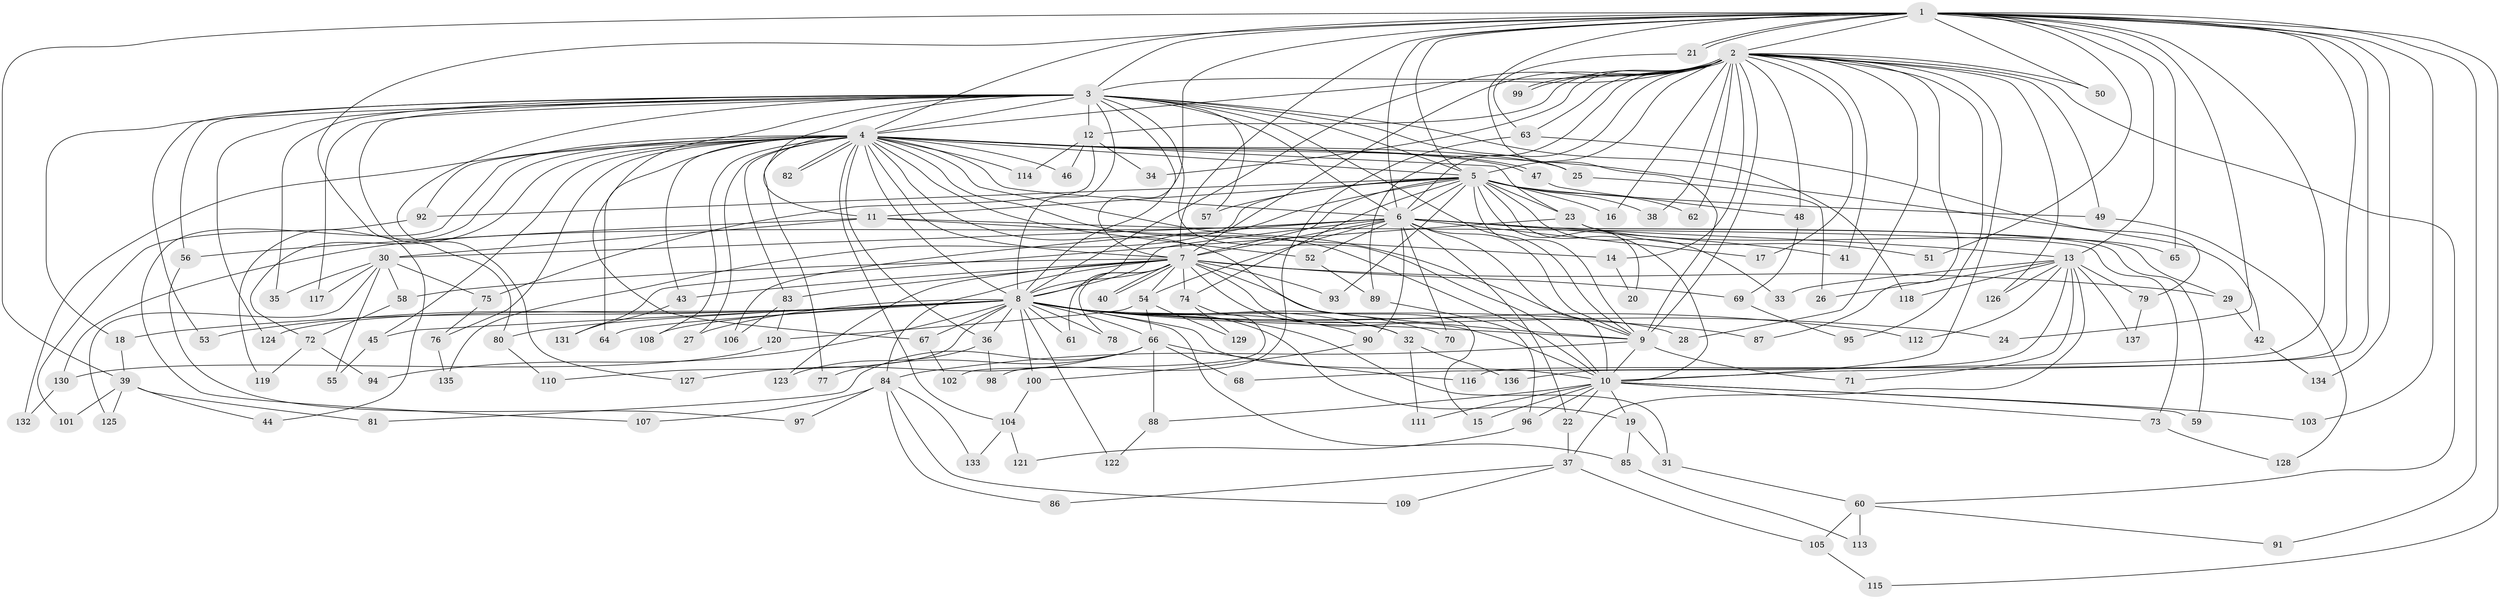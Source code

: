 // coarse degree distribution, {6: 0.057971014492753624, 3: 0.2463768115942029, 23: 0.028985507246376812, 2: 0.30434782608695654, 22: 0.014492753623188406, 4: 0.14492753623188406, 17: 0.057971014492753624, 1: 0.043478260869565216, 5: 0.043478260869565216, 26: 0.014492753623188406, 7: 0.014492753623188406, 8: 0.014492753623188406, 10: 0.014492753623188406}
// Generated by graph-tools (version 1.1) at 2025/36/03/04/25 23:36:37]
// undirected, 137 vertices, 299 edges
graph export_dot {
  node [color=gray90,style=filled];
  1;
  2;
  3;
  4;
  5;
  6;
  7;
  8;
  9;
  10;
  11;
  12;
  13;
  14;
  15;
  16;
  17;
  18;
  19;
  20;
  21;
  22;
  23;
  24;
  25;
  26;
  27;
  28;
  29;
  30;
  31;
  32;
  33;
  34;
  35;
  36;
  37;
  38;
  39;
  40;
  41;
  42;
  43;
  44;
  45;
  46;
  47;
  48;
  49;
  50;
  51;
  52;
  53;
  54;
  55;
  56;
  57;
  58;
  59;
  60;
  61;
  62;
  63;
  64;
  65;
  66;
  67;
  68;
  69;
  70;
  71;
  72;
  73;
  74;
  75;
  76;
  77;
  78;
  79;
  80;
  81;
  82;
  83;
  84;
  85;
  86;
  87;
  88;
  89;
  90;
  91;
  92;
  93;
  94;
  95;
  96;
  97;
  98;
  99;
  100;
  101;
  102;
  103;
  104;
  105;
  106;
  107;
  108;
  109;
  110;
  111;
  112;
  113;
  114;
  115;
  116;
  117;
  118;
  119;
  120;
  121;
  122;
  123;
  124;
  125;
  126;
  127;
  128;
  129;
  130;
  131;
  132;
  133;
  134;
  135;
  136;
  137;
  1 -- 2;
  1 -- 3;
  1 -- 4;
  1 -- 5;
  1 -- 6;
  1 -- 7;
  1 -- 8;
  1 -- 9;
  1 -- 10;
  1 -- 13;
  1 -- 21;
  1 -- 21;
  1 -- 24;
  1 -- 39;
  1 -- 44;
  1 -- 50;
  1 -- 51;
  1 -- 65;
  1 -- 68;
  1 -- 91;
  1 -- 103;
  1 -- 115;
  1 -- 116;
  1 -- 134;
  2 -- 3;
  2 -- 4;
  2 -- 5;
  2 -- 6;
  2 -- 7;
  2 -- 8;
  2 -- 9;
  2 -- 10;
  2 -- 12;
  2 -- 14;
  2 -- 16;
  2 -- 17;
  2 -- 28;
  2 -- 34;
  2 -- 38;
  2 -- 41;
  2 -- 48;
  2 -- 49;
  2 -- 50;
  2 -- 60;
  2 -- 62;
  2 -- 63;
  2 -- 87;
  2 -- 89;
  2 -- 95;
  2 -- 99;
  2 -- 99;
  2 -- 126;
  3 -- 4;
  3 -- 5;
  3 -- 6;
  3 -- 7;
  3 -- 8;
  3 -- 9;
  3 -- 10;
  3 -- 11;
  3 -- 12;
  3 -- 18;
  3 -- 25;
  3 -- 35;
  3 -- 53;
  3 -- 56;
  3 -- 57;
  3 -- 67;
  3 -- 80;
  3 -- 117;
  3 -- 118;
  3 -- 124;
  3 -- 127;
  4 -- 5;
  4 -- 6;
  4 -- 7;
  4 -- 8;
  4 -- 9;
  4 -- 10;
  4 -- 15;
  4 -- 23;
  4 -- 25;
  4 -- 27;
  4 -- 36;
  4 -- 42;
  4 -- 43;
  4 -- 45;
  4 -- 46;
  4 -- 47;
  4 -- 47;
  4 -- 52;
  4 -- 64;
  4 -- 72;
  4 -- 76;
  4 -- 77;
  4 -- 82;
  4 -- 82;
  4 -- 83;
  4 -- 92;
  4 -- 104;
  4 -- 107;
  4 -- 108;
  4 -- 114;
  4 -- 119;
  4 -- 132;
  5 -- 6;
  5 -- 7;
  5 -- 8;
  5 -- 9;
  5 -- 10;
  5 -- 11;
  5 -- 16;
  5 -- 20;
  5 -- 23;
  5 -- 33;
  5 -- 38;
  5 -- 49;
  5 -- 57;
  5 -- 62;
  5 -- 74;
  5 -- 92;
  5 -- 93;
  5 -- 135;
  6 -- 7;
  6 -- 8;
  6 -- 9;
  6 -- 10;
  6 -- 13;
  6 -- 17;
  6 -- 22;
  6 -- 29;
  6 -- 30;
  6 -- 41;
  6 -- 52;
  6 -- 54;
  6 -- 59;
  6 -- 70;
  6 -- 90;
  6 -- 106;
  6 -- 130;
  7 -- 8;
  7 -- 9;
  7 -- 10;
  7 -- 29;
  7 -- 32;
  7 -- 40;
  7 -- 40;
  7 -- 43;
  7 -- 54;
  7 -- 58;
  7 -- 61;
  7 -- 69;
  7 -- 74;
  7 -- 78;
  7 -- 83;
  7 -- 84;
  7 -- 93;
  7 -- 123;
  8 -- 9;
  8 -- 10;
  8 -- 18;
  8 -- 19;
  8 -- 24;
  8 -- 27;
  8 -- 28;
  8 -- 31;
  8 -- 32;
  8 -- 36;
  8 -- 45;
  8 -- 53;
  8 -- 61;
  8 -- 64;
  8 -- 66;
  8 -- 67;
  8 -- 70;
  8 -- 78;
  8 -- 80;
  8 -- 85;
  8 -- 87;
  8 -- 90;
  8 -- 94;
  8 -- 100;
  8 -- 108;
  8 -- 110;
  8 -- 112;
  8 -- 122;
  8 -- 124;
  9 -- 10;
  9 -- 71;
  9 -- 84;
  10 -- 15;
  10 -- 19;
  10 -- 22;
  10 -- 59;
  10 -- 73;
  10 -- 88;
  10 -- 96;
  10 -- 103;
  10 -- 111;
  11 -- 14;
  11 -- 30;
  11 -- 56;
  11 -- 73;
  12 -- 34;
  12 -- 46;
  12 -- 75;
  12 -- 114;
  13 -- 26;
  13 -- 33;
  13 -- 37;
  13 -- 71;
  13 -- 79;
  13 -- 112;
  13 -- 118;
  13 -- 126;
  13 -- 136;
  13 -- 137;
  14 -- 20;
  18 -- 39;
  19 -- 31;
  19 -- 85;
  21 -- 63;
  22 -- 37;
  23 -- 51;
  23 -- 65;
  23 -- 131;
  25 -- 26;
  29 -- 42;
  30 -- 35;
  30 -- 55;
  30 -- 58;
  30 -- 75;
  30 -- 117;
  30 -- 125;
  31 -- 60;
  32 -- 111;
  32 -- 136;
  36 -- 98;
  36 -- 123;
  37 -- 86;
  37 -- 105;
  37 -- 109;
  39 -- 44;
  39 -- 81;
  39 -- 101;
  39 -- 125;
  42 -- 134;
  43 -- 131;
  45 -- 55;
  47 -- 48;
  48 -- 69;
  49 -- 128;
  52 -- 89;
  54 -- 66;
  54 -- 120;
  54 -- 129;
  56 -- 97;
  58 -- 72;
  60 -- 91;
  60 -- 105;
  60 -- 113;
  63 -- 79;
  63 -- 98;
  66 -- 68;
  66 -- 77;
  66 -- 81;
  66 -- 88;
  66 -- 116;
  66 -- 127;
  67 -- 102;
  69 -- 95;
  72 -- 94;
  72 -- 119;
  73 -- 128;
  74 -- 102;
  74 -- 129;
  75 -- 76;
  76 -- 135;
  79 -- 137;
  80 -- 110;
  83 -- 106;
  83 -- 120;
  84 -- 86;
  84 -- 97;
  84 -- 107;
  84 -- 109;
  84 -- 133;
  85 -- 113;
  88 -- 122;
  89 -- 96;
  90 -- 100;
  92 -- 101;
  96 -- 121;
  100 -- 104;
  104 -- 121;
  104 -- 133;
  105 -- 115;
  120 -- 130;
  130 -- 132;
}
